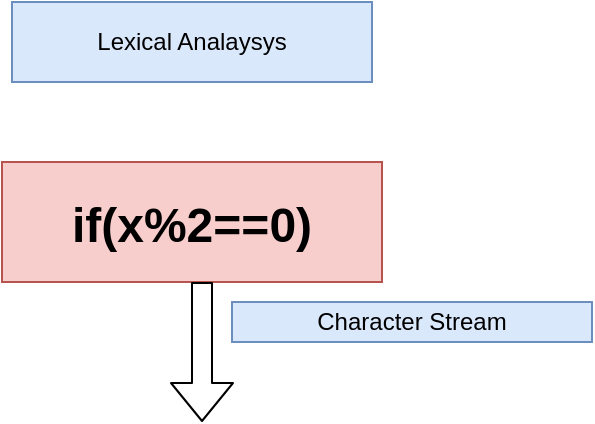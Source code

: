 <mxfile version="14.8.1" type="github">
  <diagram id="yaun23mcuQlAtV0Zknxk" name="Page-1">
    <mxGraphModel dx="1117" dy="541" grid="1" gridSize="10" guides="1" tooltips="1" connect="1" arrows="1" fold="1" page="1" pageScale="1" pageWidth="413" pageHeight="583" math="0" shadow="0">
      <root>
        <mxCell id="0" />
        <mxCell id="1" parent="0" />
        <mxCell id="3f__hNfEEyQrP4pN_RU_-1" value="Lexical Analaysys" style="text;html=1;strokeColor=#6c8ebf;fillColor=#dae8fc;align=center;verticalAlign=middle;whiteSpace=wrap;rounded=0;" vertex="1" parent="1">
          <mxGeometry x="110" y="20" width="180" height="40" as="geometry" />
        </mxCell>
        <mxCell id="3f__hNfEEyQrP4pN_RU_-2" value="&lt;h1&gt;if(x%2==0)&lt;/h1&gt;" style="text;html=1;strokeColor=#b85450;fillColor=#f8cecc;align=center;verticalAlign=middle;whiteSpace=wrap;rounded=0;spacingTop=4;" vertex="1" parent="1">
          <mxGeometry x="105" y="100" width="190" height="60" as="geometry" />
        </mxCell>
        <mxCell id="3f__hNfEEyQrP4pN_RU_-3" value="" style="shape=flexArrow;endArrow=classic;html=1;" edge="1" parent="1">
          <mxGeometry width="50" height="50" relative="1" as="geometry">
            <mxPoint x="205" y="160" as="sourcePoint" />
            <mxPoint x="205" y="230" as="targetPoint" />
          </mxGeometry>
        </mxCell>
        <mxCell id="3f__hNfEEyQrP4pN_RU_-4" value="Character Stream" style="text;html=1;strokeColor=#6c8ebf;fillColor=#dae8fc;align=center;verticalAlign=middle;whiteSpace=wrap;rounded=0;" vertex="1" parent="1">
          <mxGeometry x="220" y="170" width="180" height="20" as="geometry" />
        </mxCell>
      </root>
    </mxGraphModel>
  </diagram>
</mxfile>
